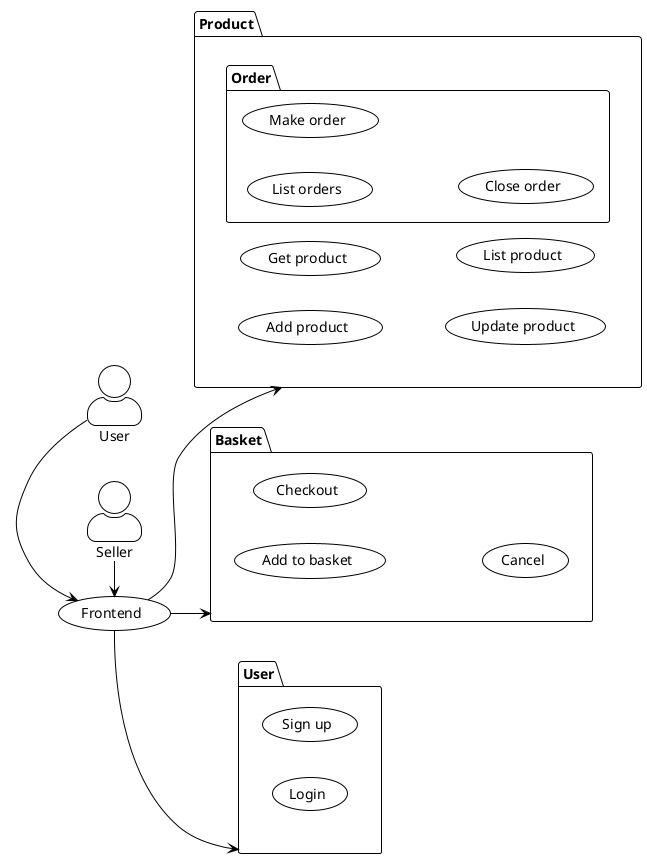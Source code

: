 @startuml
skinparam actorStyle awesome
!theme plain
left to right direction

:User: as user
:Seller: as seller

user -> (Frontend)

(Frontend) -d-> Product
(Frontend) -d-> Basket
(Frontend) -d-> User

seller -> (Frontend)

package User {
  (Sign up)
  (Login)
}

package Product {
  (Add product)
  (Get product)
  (Update product)
  (List product)

  package Order {
    (List orders)
    (Make order)
    (Close order)
  }
}

package Basket {
  (Add to basket)
  (Checkout)
  (Cancel)
}

@enduml